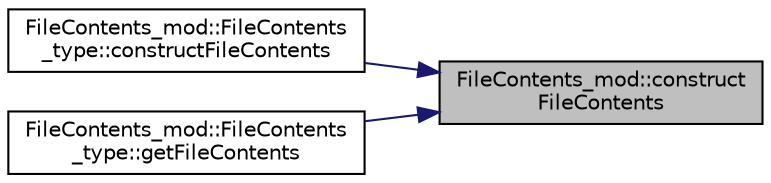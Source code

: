 digraph "FileContents_mod::constructFileContents"
{
 // LATEX_PDF_SIZE
  edge [fontname="Helvetica",fontsize="10",labelfontname="Helvetica",labelfontsize="10"];
  node [fontname="Helvetica",fontsize="10",shape=record];
  rankdir="RL";
  Node1 [label="FileContents_mod::construct\lFileContents",height=0.2,width=0.4,color="black", fillcolor="grey75", style="filled", fontcolor="black",tooltip="The constructor of the FileContents_type class."];
  Node1 -> Node2 [dir="back",color="midnightblue",fontsize="10",style="solid",fontname="Helvetica"];
  Node2 [label="FileContents_mod::FileContents\l_type::constructFileContents",height=0.2,width=0.4,color="black", fillcolor="white", style="filled",URL="$structFileContents__mod_1_1FileContents__type.html#afc8983f0dd5c750bd5ac6faeeafc6123",tooltip="The constructor of the FileContents_type class."];
  Node1 -> Node3 [dir="back",color="midnightblue",fontsize="10",style="solid",fontname="Helvetica"];
  Node3 [label="FileContents_mod::FileContents\l_type::getFileContents",height=0.2,width=0.4,color="black", fillcolor="white", style="filled",URL="$structFileContents__mod_1_1FileContents__type.html#a392a7522de0a1554d189939c01de8be4",tooltip=" "];
}
